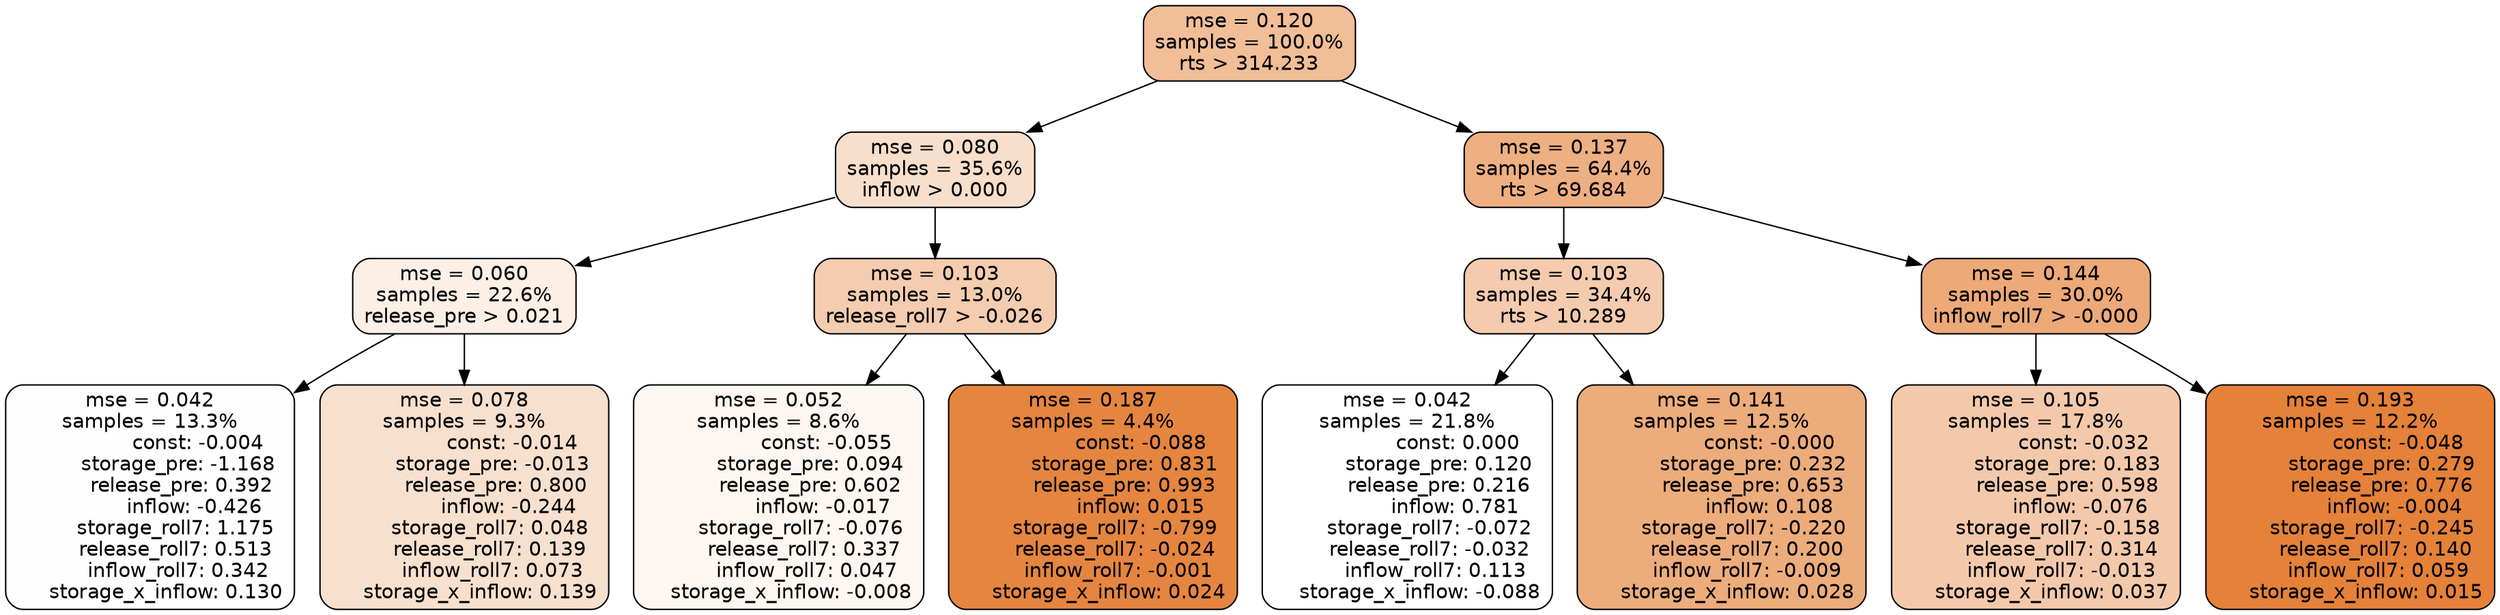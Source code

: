 digraph tree {
node [shape=rectangle, style="filled, rounded", color="black", fontname=helvetica] ;
edge [fontname=helvetica] ;
	"0" [label="mse = 0.120
samples = 100.0%
rts > 314.233", fillcolor="#f1be98"]
	"8" [label="mse = 0.080
samples = 35.6%
inflow > 0.000", fillcolor="#f8dfcc"]
	"1" [label="mse = 0.137
samples = 64.4%
rts > 69.684", fillcolor="#eeaf82"]
	"9" [label="mse = 0.060
samples = 22.6%
release_pre > 0.021", fillcolor="#fbefe6"]
	"12" [label="mse = 0.103
samples = 13.0%
release_roll7 > -0.026", fillcolor="#f4ccaf"]
	"2" [label="mse = 0.103
samples = 34.4%
rts > 10.289", fillcolor="#f4cbae"]
	"5" [label="mse = 0.144
samples = 30.0%
inflow_roll7 > -0.000", fillcolor="#eda978"]
	"10" [label="mse = 0.042
samples = 13.3%
               const: -0.004
         storage_pre: -1.168
          release_pre: 0.392
              inflow: -0.426
        storage_roll7: 1.175
        release_roll7: 0.513
         inflow_roll7: 0.342
     storage_x_inflow: 0.130", fillcolor="#fefefe"]
	"11" [label="mse = 0.078
samples = 9.3%
               const: -0.014
         storage_pre: -0.013
          release_pre: 0.800
              inflow: -0.244
        storage_roll7: 0.048
        release_roll7: 0.139
         inflow_roll7: 0.073
     storage_x_inflow: 0.139", fillcolor="#f8e0cf"]
	"13" [label="mse = 0.052
samples = 8.6%
               const: -0.055
          storage_pre: 0.094
          release_pre: 0.602
              inflow: -0.017
       storage_roll7: -0.076
        release_roll7: 0.337
         inflow_roll7: 0.047
    storage_x_inflow: -0.008", fillcolor="#fdf6f1"]
	"14" [label="mse = 0.187
samples = 4.4%
               const: -0.088
          storage_pre: 0.831
          release_pre: 0.993
               inflow: 0.015
       storage_roll7: -0.799
       release_roll7: -0.024
        inflow_roll7: -0.001
     storage_x_inflow: 0.024", fillcolor="#e58540"]
	"3" [label="mse = 0.042
samples = 21.8%
                const: 0.000
          storage_pre: 0.120
          release_pre: 0.216
               inflow: 0.781
       storage_roll7: -0.072
       release_roll7: -0.032
         inflow_roll7: 0.113
    storage_x_inflow: -0.088", fillcolor="#ffffff"]
	"4" [label="mse = 0.141
samples = 12.5%
               const: -0.000
          storage_pre: 0.232
          release_pre: 0.653
               inflow: 0.108
       storage_roll7: -0.220
        release_roll7: 0.200
        inflow_roll7: -0.009
     storage_x_inflow: 0.028", fillcolor="#edac7c"]
	"6" [label="mse = 0.105
samples = 17.8%
               const: -0.032
          storage_pre: 0.183
          release_pre: 0.598
              inflow: -0.076
       storage_roll7: -0.158
        release_roll7: 0.314
        inflow_roll7: -0.013
     storage_x_inflow: 0.037", fillcolor="#f4c9ab"]
	"7" [label="mse = 0.193
samples = 12.2%
               const: -0.048
          storage_pre: 0.279
          release_pre: 0.776
              inflow: -0.004
       storage_roll7: -0.245
        release_roll7: 0.140
         inflow_roll7: 0.059
     storage_x_inflow: 0.015", fillcolor="#e58139"]

	"0" -> "1"
	"0" -> "8"
	"8" -> "9"
	"8" -> "12"
	"1" -> "2"
	"1" -> "5"
	"9" -> "10"
	"9" -> "11"
	"12" -> "13"
	"12" -> "14"
	"2" -> "3"
	"2" -> "4"
	"5" -> "6"
	"5" -> "7"
}